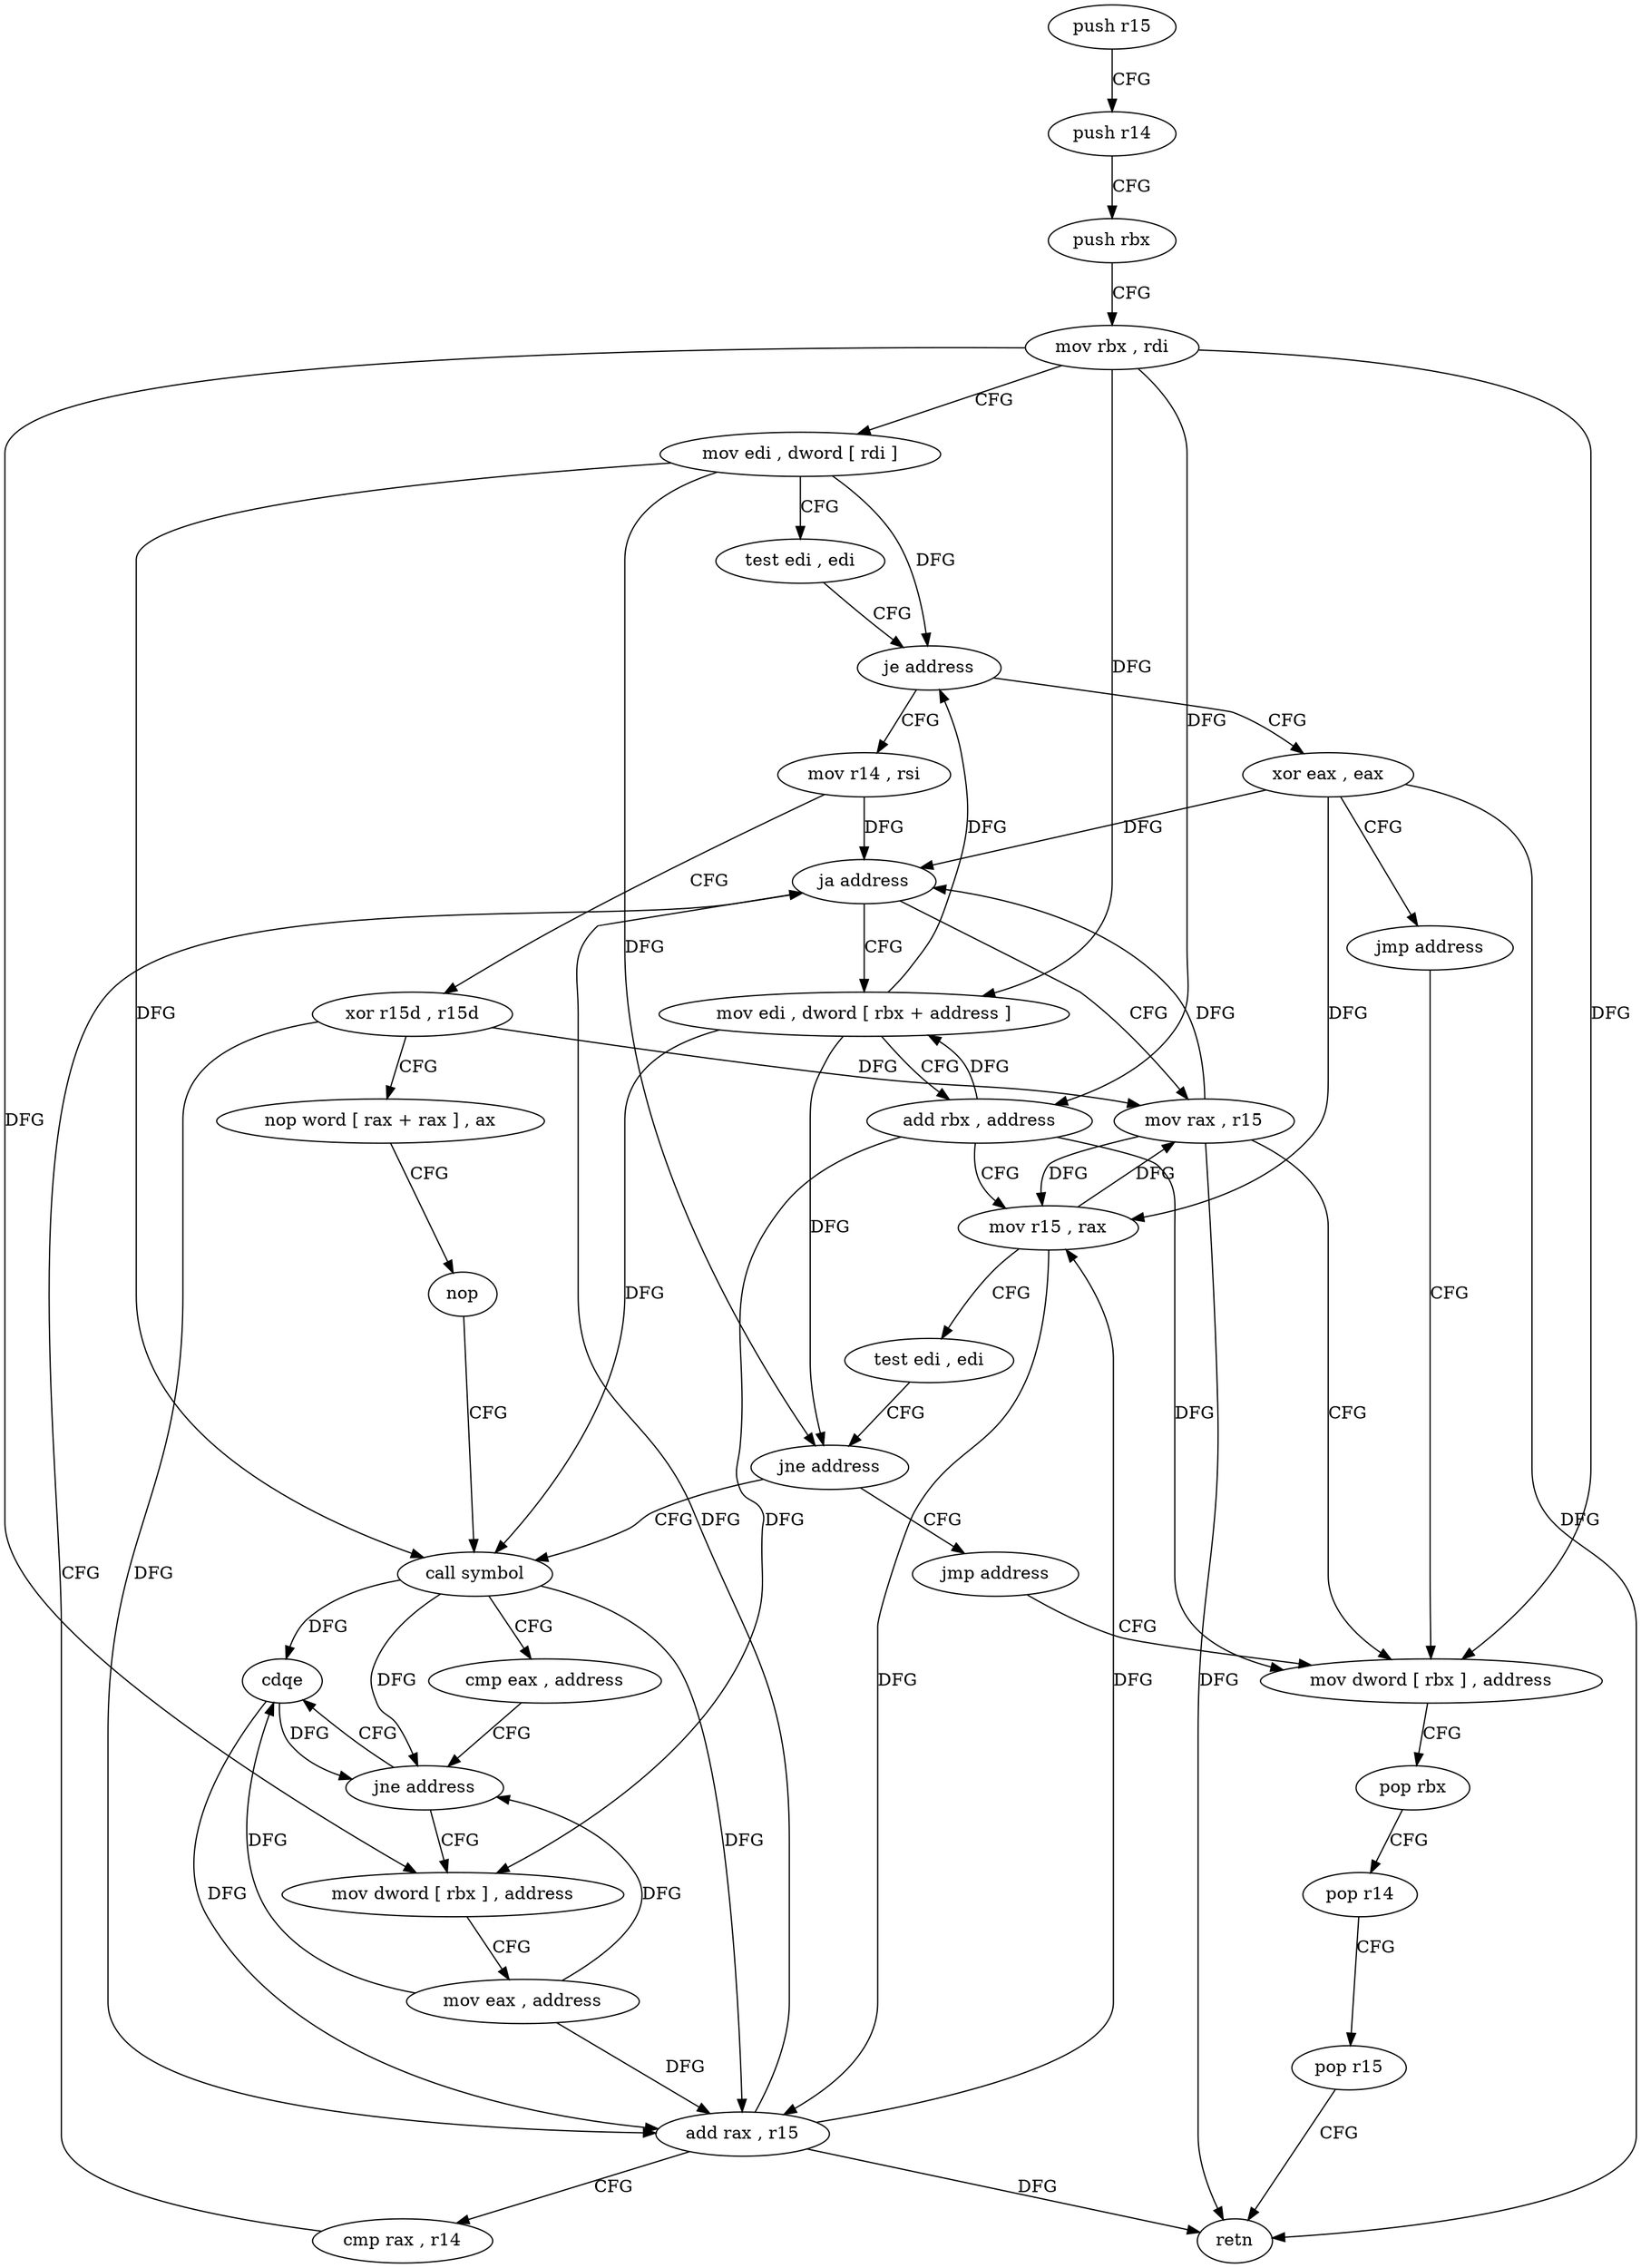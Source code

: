 digraph "func" {
"4252160" [label = "push r15" ]
"4252162" [label = "push r14" ]
"4252164" [label = "push rbx" ]
"4252165" [label = "mov rbx , rdi" ]
"4252168" [label = "mov edi , dword [ rdi ]" ]
"4252170" [label = "test edi , edi" ]
"4252172" [label = "je address" ]
"4252239" [label = "xor eax , eax" ]
"4252174" [label = "mov r14 , rsi" ]
"4252241" [label = "jmp address" ]
"4252246" [label = "mov dword [ rbx ] , address" ]
"4252177" [label = "xor r15d , r15d" ]
"4252180" [label = "nop word [ rax + rax ] , ax" ]
"4252190" [label = "nop" ]
"4252192" [label = "call symbol" ]
"4252252" [label = "pop rbx" ]
"4252253" [label = "pop r14" ]
"4252255" [label = "pop r15" ]
"4252257" [label = "retn" ]
"4252213" [label = "cdqe" ]
"4252215" [label = "add rax , r15" ]
"4252218" [label = "cmp rax , r14" ]
"4252221" [label = "ja address" ]
"4252243" [label = "mov rax , r15" ]
"4252223" [label = "mov edi , dword [ rbx + address ]" ]
"4252202" [label = "mov dword [ rbx ] , address" ]
"4252208" [label = "mov eax , address" ]
"4252226" [label = "add rbx , address" ]
"4252230" [label = "mov r15 , rax" ]
"4252233" [label = "test edi , edi" ]
"4252235" [label = "jne address" ]
"4252237" [label = "jmp address" ]
"4252197" [label = "cmp eax , address" ]
"4252200" [label = "jne address" ]
"4252160" -> "4252162" [ label = "CFG" ]
"4252162" -> "4252164" [ label = "CFG" ]
"4252164" -> "4252165" [ label = "CFG" ]
"4252165" -> "4252168" [ label = "CFG" ]
"4252165" -> "4252246" [ label = "DFG" ]
"4252165" -> "4252202" [ label = "DFG" ]
"4252165" -> "4252223" [ label = "DFG" ]
"4252165" -> "4252226" [ label = "DFG" ]
"4252168" -> "4252170" [ label = "CFG" ]
"4252168" -> "4252172" [ label = "DFG" ]
"4252168" -> "4252192" [ label = "DFG" ]
"4252168" -> "4252235" [ label = "DFG" ]
"4252170" -> "4252172" [ label = "CFG" ]
"4252172" -> "4252239" [ label = "CFG" ]
"4252172" -> "4252174" [ label = "CFG" ]
"4252239" -> "4252241" [ label = "CFG" ]
"4252239" -> "4252257" [ label = "DFG" ]
"4252239" -> "4252221" [ label = "DFG" ]
"4252239" -> "4252230" [ label = "DFG" ]
"4252174" -> "4252177" [ label = "CFG" ]
"4252174" -> "4252221" [ label = "DFG" ]
"4252241" -> "4252246" [ label = "CFG" ]
"4252246" -> "4252252" [ label = "CFG" ]
"4252177" -> "4252180" [ label = "CFG" ]
"4252177" -> "4252215" [ label = "DFG" ]
"4252177" -> "4252243" [ label = "DFG" ]
"4252180" -> "4252190" [ label = "CFG" ]
"4252190" -> "4252192" [ label = "CFG" ]
"4252192" -> "4252197" [ label = "CFG" ]
"4252192" -> "4252200" [ label = "DFG" ]
"4252192" -> "4252213" [ label = "DFG" ]
"4252192" -> "4252215" [ label = "DFG" ]
"4252252" -> "4252253" [ label = "CFG" ]
"4252253" -> "4252255" [ label = "CFG" ]
"4252255" -> "4252257" [ label = "CFG" ]
"4252213" -> "4252215" [ label = "DFG" ]
"4252213" -> "4252200" [ label = "DFG" ]
"4252215" -> "4252218" [ label = "CFG" ]
"4252215" -> "4252257" [ label = "DFG" ]
"4252215" -> "4252221" [ label = "DFG" ]
"4252215" -> "4252230" [ label = "DFG" ]
"4252218" -> "4252221" [ label = "CFG" ]
"4252221" -> "4252243" [ label = "CFG" ]
"4252221" -> "4252223" [ label = "CFG" ]
"4252243" -> "4252246" [ label = "CFG" ]
"4252243" -> "4252257" [ label = "DFG" ]
"4252243" -> "4252221" [ label = "DFG" ]
"4252243" -> "4252230" [ label = "DFG" ]
"4252223" -> "4252226" [ label = "CFG" ]
"4252223" -> "4252172" [ label = "DFG" ]
"4252223" -> "4252192" [ label = "DFG" ]
"4252223" -> "4252235" [ label = "DFG" ]
"4252202" -> "4252208" [ label = "CFG" ]
"4252208" -> "4252213" [ label = "DFG" ]
"4252208" -> "4252200" [ label = "DFG" ]
"4252208" -> "4252215" [ label = "DFG" ]
"4252226" -> "4252230" [ label = "CFG" ]
"4252226" -> "4252246" [ label = "DFG" ]
"4252226" -> "4252202" [ label = "DFG" ]
"4252226" -> "4252223" [ label = "DFG" ]
"4252230" -> "4252233" [ label = "CFG" ]
"4252230" -> "4252215" [ label = "DFG" ]
"4252230" -> "4252243" [ label = "DFG" ]
"4252233" -> "4252235" [ label = "CFG" ]
"4252235" -> "4252192" [ label = "CFG" ]
"4252235" -> "4252237" [ label = "CFG" ]
"4252237" -> "4252246" [ label = "CFG" ]
"4252197" -> "4252200" [ label = "CFG" ]
"4252200" -> "4252213" [ label = "CFG" ]
"4252200" -> "4252202" [ label = "CFG" ]
}
